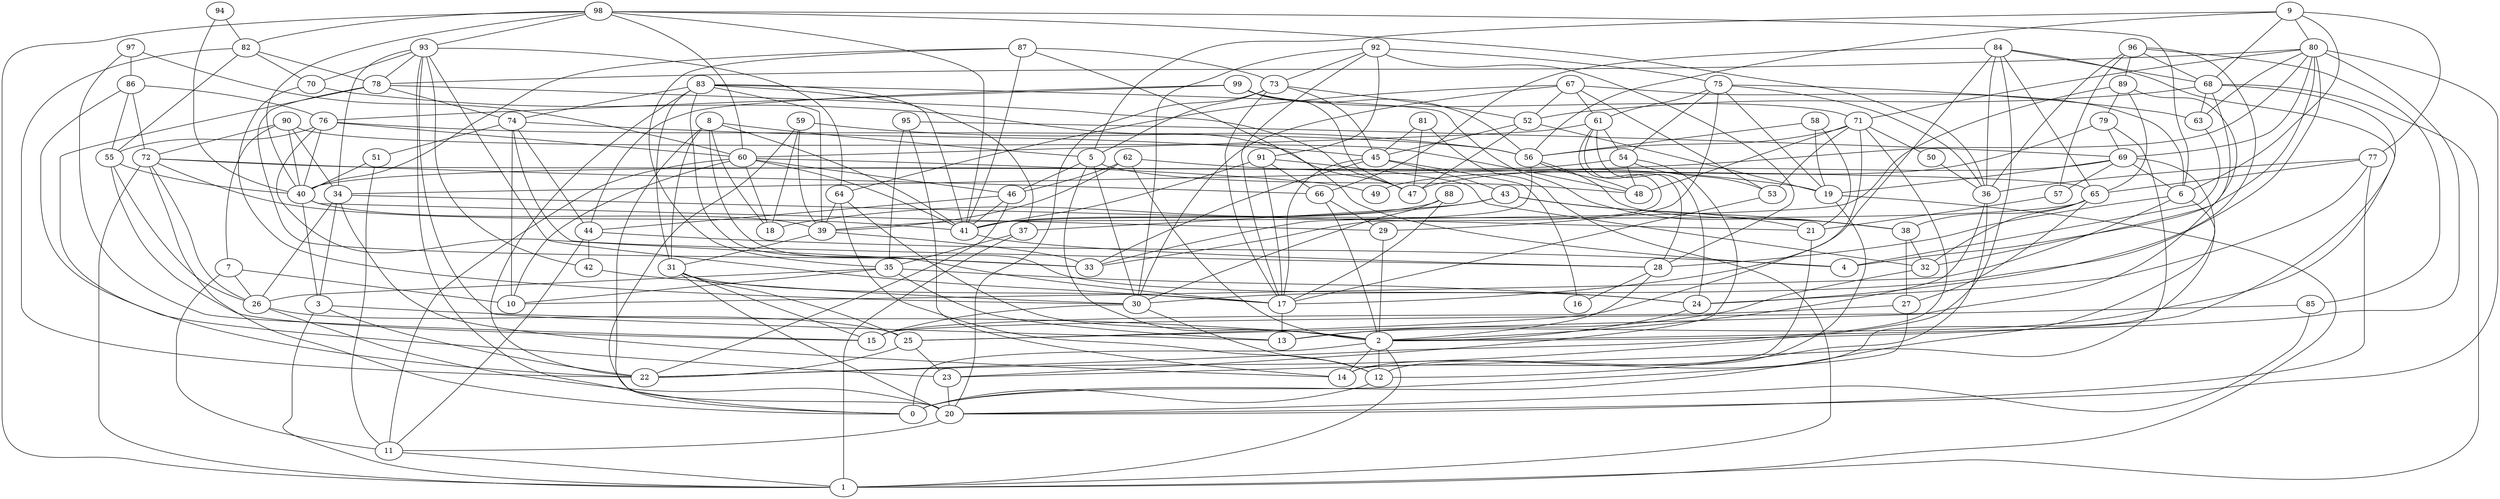 digraph GG_graph {

subgraph G_graph {
edge [color = black]
"75" -> "29" [dir = none]
"75" -> "63" [dir = none]
"75" -> "36" [dir = none]
"75" -> "19" [dir = none]
"75" -> "61" [dir = none]
"5" -> "2" [dir = none]
"5" -> "46" [dir = none]
"5" -> "48" [dir = none]
"61" -> "28" [dir = none]
"38" -> "27" [dir = none]
"85" -> "15" [dir = none]
"25" -> "22" [dir = none]
"99" -> "71" [dir = none]
"99" -> "47" [dir = none]
"99" -> "56" [dir = none]
"99" -> "44" [dir = none]
"29" -> "2" [dir = none]
"76" -> "55" [dir = none]
"76" -> "60" [dir = none]
"76" -> "40" [dir = none]
"34" -> "14" [dir = none]
"34" -> "3" [dir = none]
"19" -> "12" [dir = none]
"19" -> "1" [dir = none]
"69" -> "47" [dir = none]
"69" -> "23" [dir = none]
"69" -> "19" [dir = none]
"95" -> "69" [dir = none]
"95" -> "14" [dir = none]
"81" -> "1" [dir = none]
"81" -> "45" [dir = none]
"26" -> "20" [dir = none]
"26" -> "25" [dir = none]
"21" -> "14" [dir = none]
"45" -> "16" [dir = none]
"45" -> "17" [dir = none]
"31" -> "15" [dir = none]
"31" -> "25" [dir = none]
"31" -> "17" [dir = none]
"57" -> "21" [dir = none]
"37" -> "1" [dir = none]
"46" -> "44" [dir = none]
"46" -> "41" [dir = none]
"89" -> "39" [dir = none]
"89" -> "25" [dir = none]
"89" -> "65" [dir = none]
"58" -> "21" [dir = none]
"58" -> "19" [dir = none]
"58" -> "56" [dir = none]
"84" -> "66" [dir = none]
"84" -> "68" [dir = none]
"84" -> "2" [dir = none]
"84" -> "36" [dir = none]
"84" -> "65" [dir = none]
"72" -> "0" [dir = none]
"72" -> "41" [dir = none]
"72" -> "1" [dir = none]
"72" -> "65" [dir = none]
"7" -> "26" [dir = none]
"7" -> "10" [dir = none]
"65" -> "32" [dir = none]
"65" -> "41" [dir = none]
"65" -> "38" [dir = none]
"54" -> "23" [dir = none]
"54" -> "53" [dir = none]
"93" -> "70" [dir = none]
"93" -> "78" [dir = none]
"93" -> "42" [dir = none]
"9" -> "5" [dir = none]
"9" -> "68" [dir = none]
"9" -> "56" [dir = none]
"98" -> "60" [dir = none]
"98" -> "6" [dir = none]
"98" -> "82" [dir = none]
"98" -> "93" [dir = none]
"82" -> "78" [dir = none]
"82" -> "70" [dir = none]
"82" -> "22" [dir = none]
"82" -> "55" [dir = none]
"70" -> "30" [dir = none]
"66" -> "2" [dir = none]
"23" -> "20" [dir = none]
"88" -> "17" [dir = none]
"88" -> "30" [dir = none]
"39" -> "31" [dir = none]
"39" -> "33" [dir = none]
"6" -> "10" [dir = none]
"6" -> "0" [dir = none]
"42" -> "30" [dir = none]
"80" -> "2" [dir = none]
"80" -> "69" [dir = none]
"80" -> "20" [dir = none]
"80" -> "34" [dir = none]
"80" -> "78" [dir = none]
"80" -> "71" [dir = none]
"80" -> "30" [dir = none]
"80" -> "4" [dir = none]
"41" -> "28" [dir = none]
"28" -> "2" [dir = none]
"28" -> "16" [dir = none]
"60" -> "46" [dir = none]
"60" -> "18" [dir = none]
"60" -> "49" [dir = none]
"60" -> "41" [dir = none]
"40" -> "3" [dir = none]
"40" -> "29" [dir = none]
"79" -> "49" [dir = none]
"79" -> "69" [dir = none]
"79" -> "14" [dir = none]
"63" -> "4" [dir = none]
"91" -> "32" [dir = none]
"91" -> "66" [dir = none]
"91" -> "17" [dir = none]
"74" -> "10" [dir = none]
"74" -> "28" [dir = none]
"74" -> "51" [dir = none]
"64" -> "2" [dir = none]
"86" -> "76" [dir = none]
"86" -> "55" [dir = none]
"87" -> "4" [dir = none]
"87" -> "41" [dir = none]
"87" -> "35" [dir = none]
"87" -> "73" [dir = none]
"2" -> "14" [dir = none]
"2" -> "12" [dir = none]
"2" -> "1" [dir = none]
"97" -> "60" [dir = none]
"97" -> "86" [dir = none]
"62" -> "19" [dir = none]
"62" -> "2" [dir = none]
"62" -> "46" [dir = none]
"62" -> "39" [dir = none]
"3" -> "1" [dir = none]
"3" -> "22" [dir = none]
"3" -> "2" [dir = none]
"55" -> "26" [dir = none]
"55" -> "15" [dir = none]
"78" -> "33" [dir = none]
"78" -> "74" [dir = none]
"78" -> "47" [dir = none]
"27" -> "0" [dir = none]
"8" -> "18" [dir = none]
"8" -> "24" [dir = none]
"8" -> "41" [dir = none]
"8" -> "20" [dir = none]
"35" -> "26" [dir = none]
"35" -> "24" [dir = none]
"35" -> "13" [dir = none]
"12" -> "0" [dir = none]
"68" -> "13" [dir = none]
"68" -> "1" [dir = none]
"68" -> "52" [dir = none]
"68" -> "32" [dir = none]
"43" -> "38" [dir = none]
"43" -> "37" [dir = none]
"43" -> "21" [dir = none]
"96" -> "85" [dir = none]
"96" -> "57" [dir = none]
"96" -> "36" [dir = none]
"96" -> "68" [dir = none]
"94" -> "40" [dir = none]
"94" -> "82" [dir = none]
"52" -> "45" [dir = none]
"52" -> "19" [dir = none]
"83" -> "38" [dir = none]
"83" -> "41" [dir = none]
"83" -> "31" [dir = none]
"83" -> "74" [dir = none]
"77" -> "20" [dir = none]
"77" -> "36" [dir = none]
"77" -> "65" [dir = none]
"73" -> "52" [dir = none]
"73" -> "5" [dir = none]
"73" -> "20" [dir = none]
"73" -> "45" [dir = none]
"92" -> "30" [dir = none]
"92" -> "75" [dir = none]
"92" -> "28" [dir = none]
"71" -> "56" [dir = none]
"71" -> "50" [dir = none]
"71" -> "22" [dir = none]
"71" -> "53" [dir = none]
"51" -> "40" [dir = none]
"51" -> "11" [dir = none]
"11" -> "1" [dir = none]
"90" -> "7" [dir = none]
"90" -> "48" [dir = none]
"90" -> "72" [dir = none]
"90" -> "40" [dir = none]
"24" -> "2" [dir = none]
"59" -> "0" [dir = none]
"59" -> "18" [dir = none]
"67" -> "64" [dir = none]
"67" -> "53" [dir = none]
"67" -> "61" [dir = none]
"67" -> "6" [dir = none]
"67" -> "52" [dir = none]
"50" -> "36" [dir = none]
"52" -> "47" [dir = none]
"96" -> "89" [dir = none]
"72" -> "66" [dir = none]
"93" -> "17" [dir = none]
"7" -> "11" [dir = none]
"20" -> "11" [dir = none]
"70" -> "47" [dir = none]
"83" -> "39" [dir = none]
"8" -> "31" [dir = none]
"72" -> "26" [dir = none]
"56" -> "33" [dir = none]
"37" -> "35" [dir = none]
"93" -> "0" [dir = none]
"36" -> "2" [dir = none]
"89" -> "79" [dir = none]
"30" -> "12" [dir = none]
"35" -> "10" [dir = none]
"91" -> "41" [dir = none]
"9" -> "77" [dir = none]
"36" -> "12" [dir = none]
"59" -> "39" [dir = none]
"61" -> "54" [dir = none]
"96" -> "24" [dir = none]
"40" -> "39" [dir = none]
"61" -> "60" [dir = none]
"43" -> "18" [dir = none]
"84" -> "17" [dir = none]
"60" -> "10" [dir = none]
"38" -> "32" [dir = none]
"8" -> "5" [dir = none]
"64" -> "39" [dir = none]
"83" -> "37" [dir = none]
"2" -> "0" [dir = none]
"98" -> "40" [dir = none]
"46" -> "22" [dir = none]
"92" -> "91" [dir = none]
"80" -> "63" [dir = none]
"87" -> "40" [dir = none]
"56" -> "38" [dir = none]
"86" -> "23" [dir = none]
"44" -> "42" [dir = none]
"66" -> "29" [dir = none]
"83" -> "17" [dir = none]
"98" -> "41" [dir = none]
"93" -> "64" [dir = none]
"76" -> "56" [dir = none]
"74" -> "45" [dir = none]
"44" -> "11" [dir = none]
"92" -> "73" [dir = none]
"93" -> "13" [dir = none]
"83" -> "22" [dir = none]
"99" -> "76" [dir = none]
"60" -> "11" [dir = none]
"54" -> "48" [dir = none]
"84" -> "22" [dir = none]
"56" -> "48" [dir = none]
"45" -> "43" [dir = none]
"81" -> "47" [dir = none]
"54" -> "40" [dir = none]
"78" -> "22" [dir = none]
"45" -> "33" [dir = none]
"25" -> "23" [dir = none]
"71" -> "25" [dir = none]
"76" -> "33" [dir = none]
"67" -> "30" [dir = none]
"64" -> "12" [dir = none]
"65" -> "27" [dir = none]
"27" -> "15" [dir = none]
"6" -> "28" [dir = none]
"74" -> "44" [dir = none]
"53" -> "17" [dir = none]
"34" -> "21" [dir = none]
"69" -> "6" [dir = none]
"17" -> "13" [dir = none]
"44" -> "4" [dir = none]
"68" -> "63" [dir = none]
"88" -> "41" [dir = none]
"30" -> "15" [dir = none]
"95" -> "35" [dir = none]
"61" -> "33" [dir = none]
"9" -> "6" [dir = none]
"59" -> "56" [dir = none]
"34" -> "26" [dir = none]
"55" -> "40" [dir = none]
"98" -> "1" [dir = none]
"92" -> "17" [dir = none]
"77" -> "24" [dir = none]
"75" -> "54" [dir = none]
"32" -> "13" [dir = none]
"93" -> "34" [dir = none]
"86" -> "72" [dir = none]
"9" -> "80" [dir = none]
"90" -> "34" [dir = none]
"98" -> "36" [dir = none]
"69" -> "57" [dir = none]
"71" -> "48" [dir = none]
"97" -> "15" [dir = none]
"5" -> "30" [dir = none]
"73" -> "17" [dir = none]
"31" -> "20" [dir = none]
"61" -> "24" [dir = none]
"85" -> "20" [dir = none]
}

}
